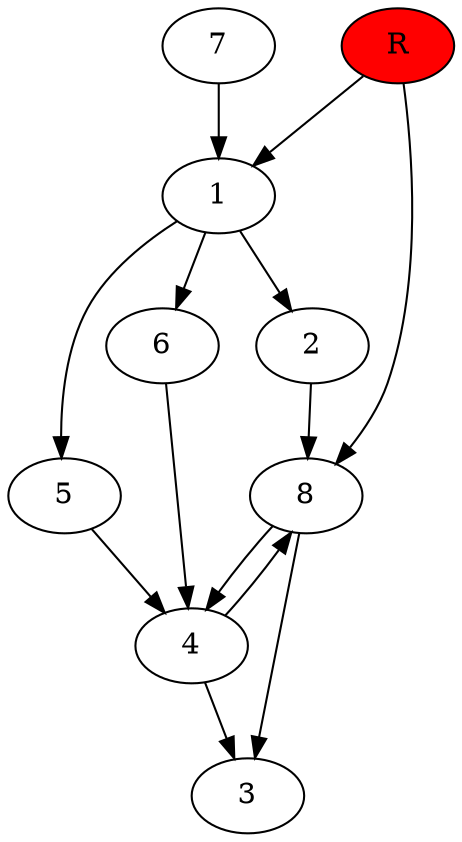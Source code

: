 digraph prb18262 {
	1
	2
	3
	4
	5
	6
	7
	8
	R [fillcolor="#ff0000" style=filled]
	1 -> 2
	1 -> 5
	1 -> 6
	2 -> 8
	4 -> 3
	4 -> 8
	5 -> 4
	6 -> 4
	7 -> 1
	8 -> 3
	8 -> 4
	R -> 1
	R -> 8
}
